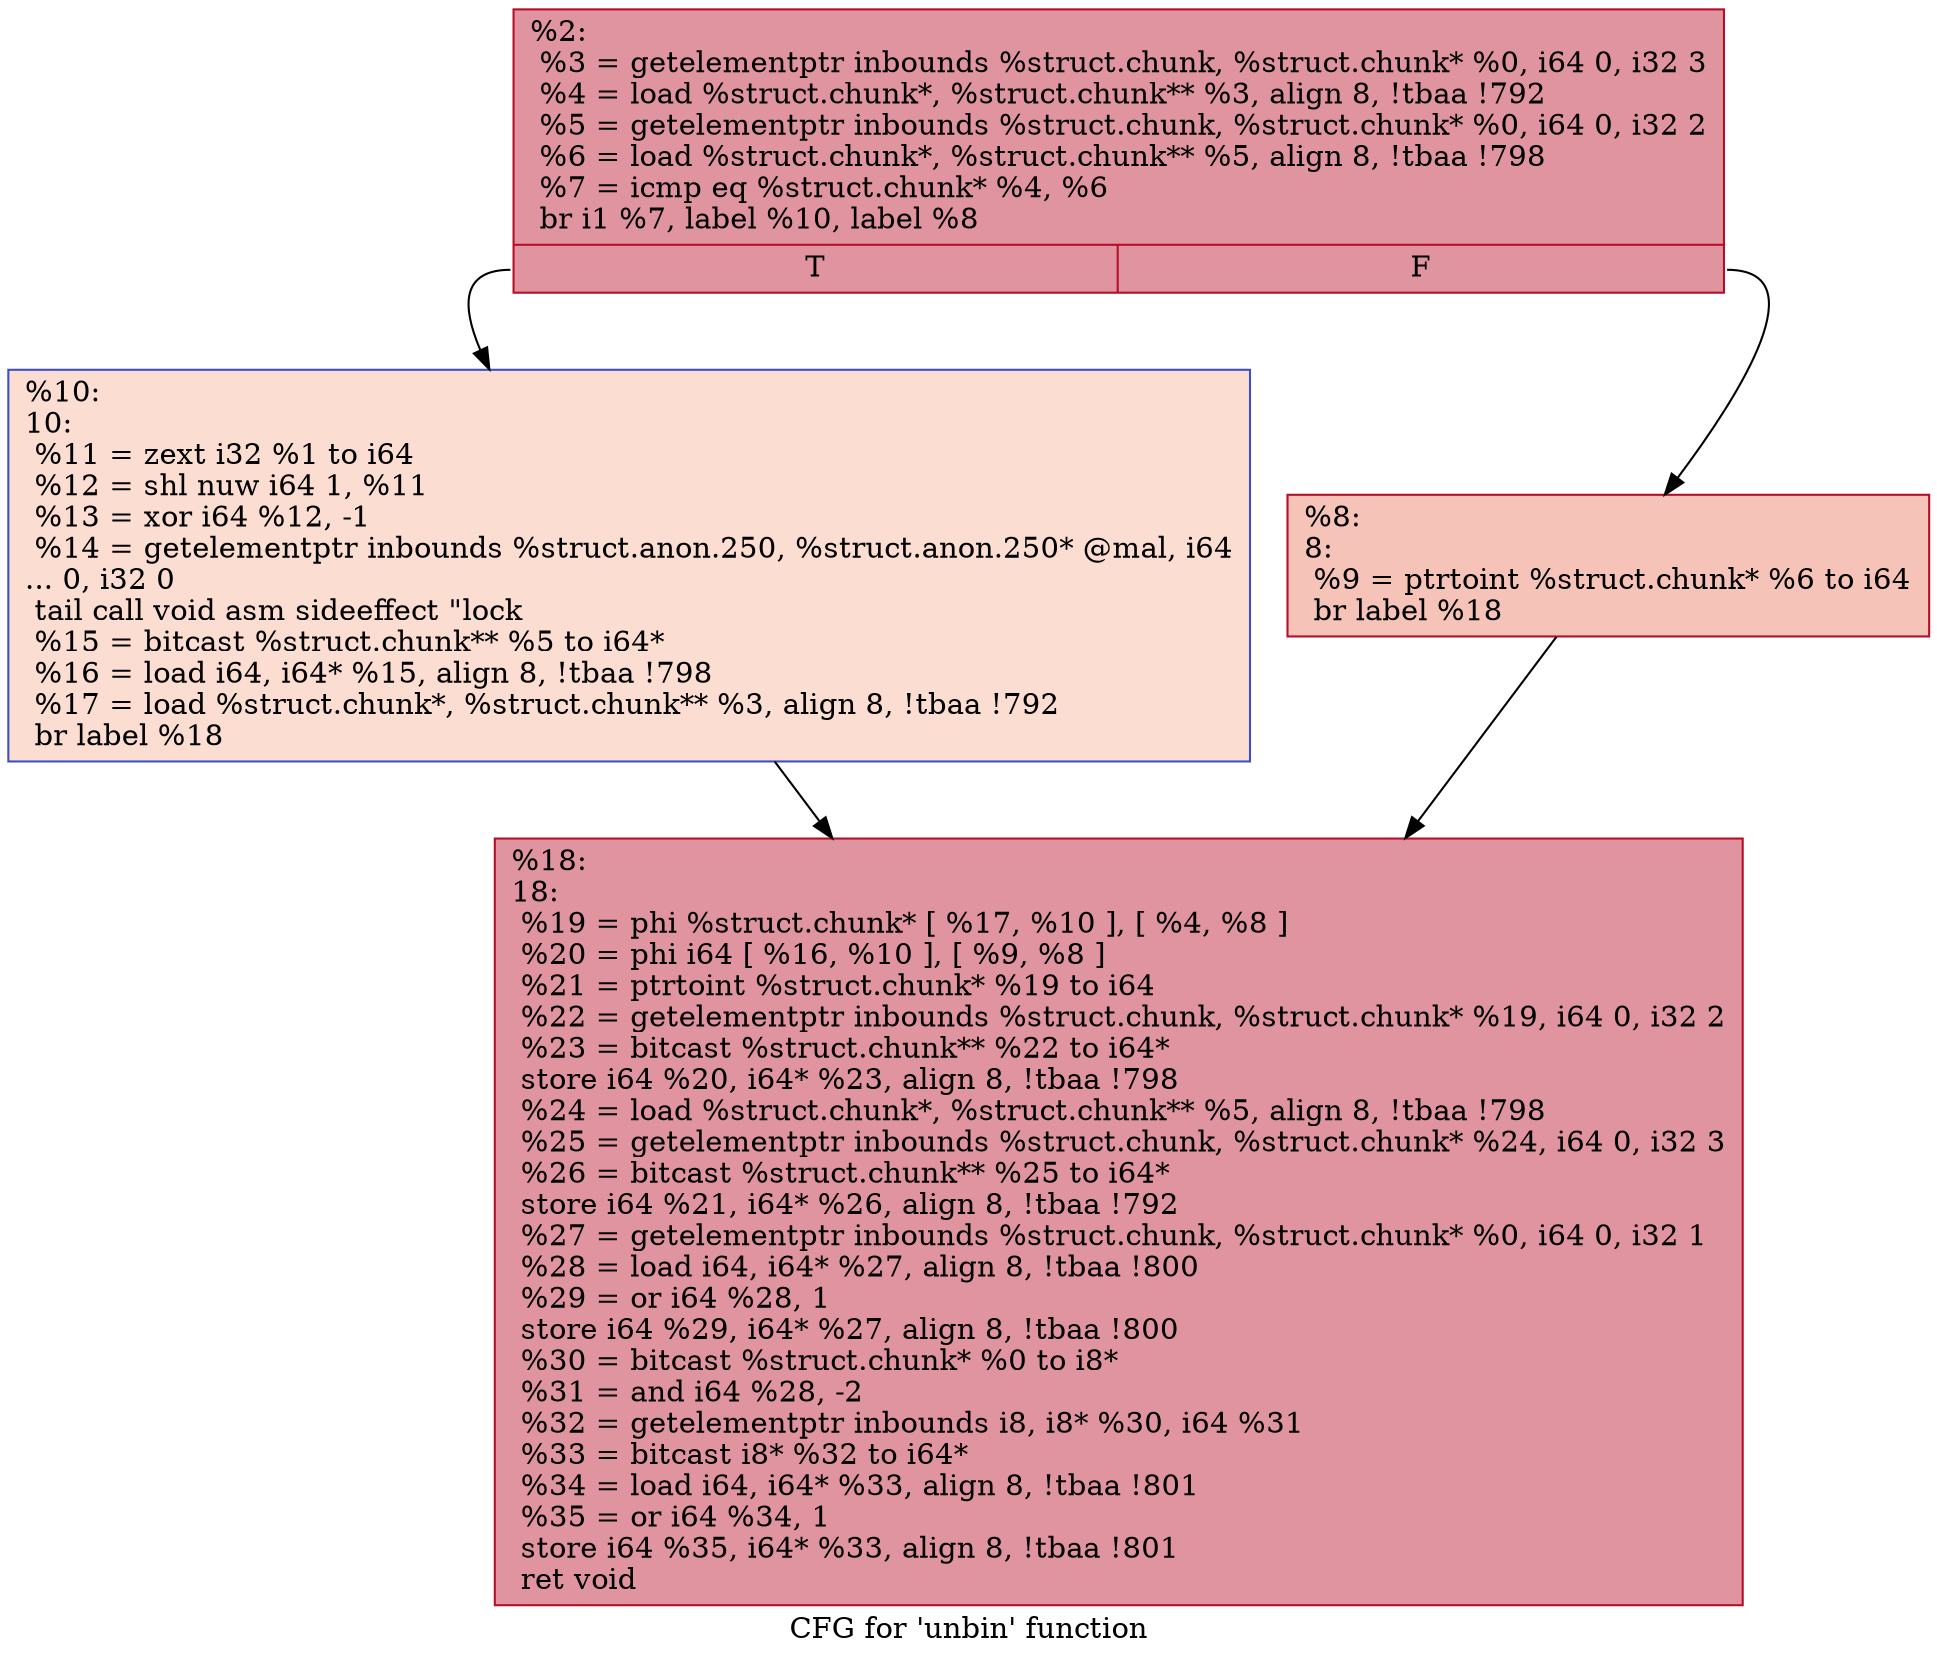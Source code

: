 digraph "CFG for 'unbin' function" {
	label="CFG for 'unbin' function";

	Node0x23c0a40 [shape=record,color="#b70d28ff", style=filled, fillcolor="#b70d2870",label="{%2:\l  %3 = getelementptr inbounds %struct.chunk, %struct.chunk* %0, i64 0, i32 3\l  %4 = load %struct.chunk*, %struct.chunk** %3, align 8, !tbaa !792\l  %5 = getelementptr inbounds %struct.chunk, %struct.chunk* %0, i64 0, i32 2\l  %6 = load %struct.chunk*, %struct.chunk** %5, align 8, !tbaa !798\l  %7 = icmp eq %struct.chunk* %4, %6\l  br i1 %7, label %10, label %8\l|{<s0>T|<s1>F}}"];
	Node0x23c0a40:s0 -> Node0x23c1c30;
	Node0x23c0a40:s1 -> Node0x23c1be0;
	Node0x23c1be0 [shape=record,color="#b70d28ff", style=filled, fillcolor="#e8765c70",label="{%8:\l8:                                                \l  %9 = ptrtoint %struct.chunk* %6 to i64\l  br label %18\l}"];
	Node0x23c1be0 -> Node0x23c1c80;
	Node0x23c1c30 [shape=record,color="#3d50c3ff", style=filled, fillcolor="#f7b39670",label="{%10:\l10:                                               \l  %11 = zext i32 %1 to i64\l  %12 = shl nuw i64 1, %11\l  %13 = xor i64 %12, -1\l  %14 = getelementptr inbounds %struct.anon.250, %struct.anon.250* @mal, i64\l... 0, i32 0\l  tail call void asm sideeffect \"lock \l  %15 = bitcast %struct.chunk** %5 to i64*\l  %16 = load i64, i64* %15, align 8, !tbaa !798\l  %17 = load %struct.chunk*, %struct.chunk** %3, align 8, !tbaa !792\l  br label %18\l}"];
	Node0x23c1c30 -> Node0x23c1c80;
	Node0x23c1c80 [shape=record,color="#b70d28ff", style=filled, fillcolor="#b70d2870",label="{%18:\l18:                                               \l  %19 = phi %struct.chunk* [ %17, %10 ], [ %4, %8 ]\l  %20 = phi i64 [ %16, %10 ], [ %9, %8 ]\l  %21 = ptrtoint %struct.chunk* %19 to i64\l  %22 = getelementptr inbounds %struct.chunk, %struct.chunk* %19, i64 0, i32 2\l  %23 = bitcast %struct.chunk** %22 to i64*\l  store i64 %20, i64* %23, align 8, !tbaa !798\l  %24 = load %struct.chunk*, %struct.chunk** %5, align 8, !tbaa !798\l  %25 = getelementptr inbounds %struct.chunk, %struct.chunk* %24, i64 0, i32 3\l  %26 = bitcast %struct.chunk** %25 to i64*\l  store i64 %21, i64* %26, align 8, !tbaa !792\l  %27 = getelementptr inbounds %struct.chunk, %struct.chunk* %0, i64 0, i32 1\l  %28 = load i64, i64* %27, align 8, !tbaa !800\l  %29 = or i64 %28, 1\l  store i64 %29, i64* %27, align 8, !tbaa !800\l  %30 = bitcast %struct.chunk* %0 to i8*\l  %31 = and i64 %28, -2\l  %32 = getelementptr inbounds i8, i8* %30, i64 %31\l  %33 = bitcast i8* %32 to i64*\l  %34 = load i64, i64* %33, align 8, !tbaa !801\l  %35 = or i64 %34, 1\l  store i64 %35, i64* %33, align 8, !tbaa !801\l  ret void\l}"];
}
